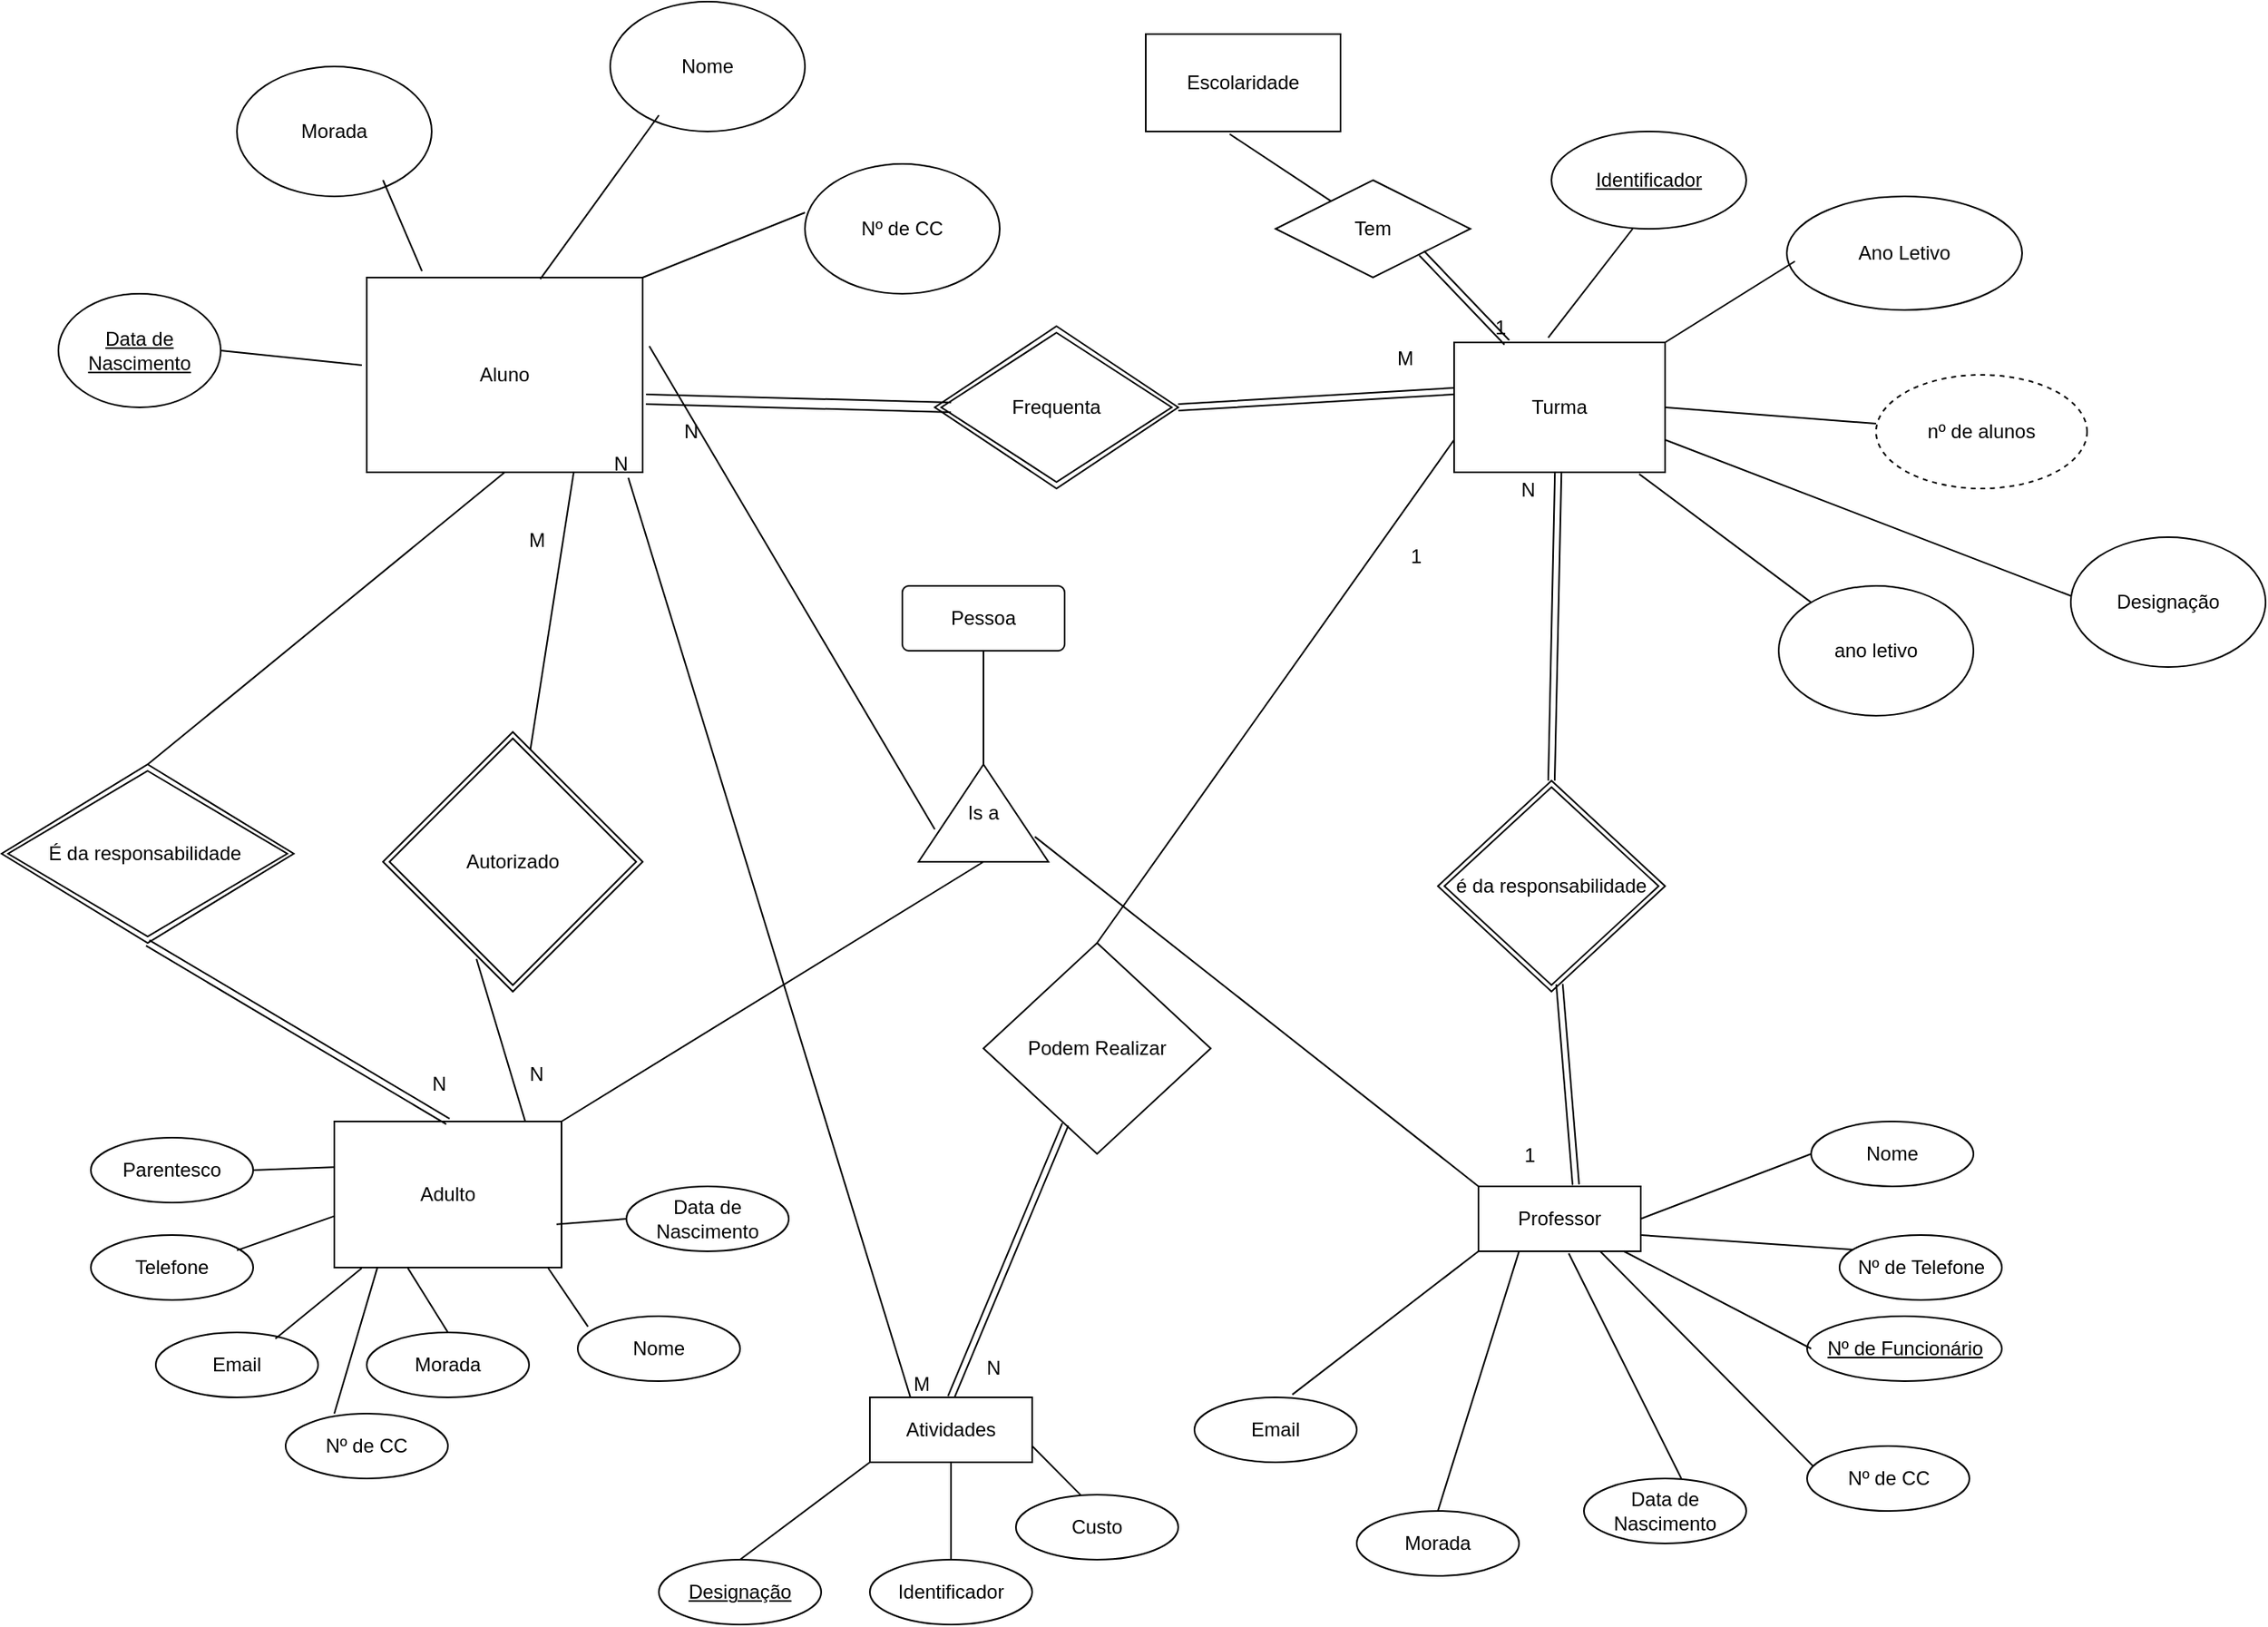 <mxfile version="14.5.0" type="github">
  <diagram id="R2lEEEUBdFMjLlhIrx00" name="Page-1">
    <mxGraphModel dx="2523" dy="896" grid="1" gridSize="10" guides="1" tooltips="1" connect="1" arrows="1" fold="1" page="1" pageScale="1" pageWidth="850" pageHeight="1100" math="0" shadow="0" extFonts="Permanent Marker^https://fonts.googleapis.com/css?family=Permanent+Marker">
      <root>
        <mxCell id="0" />
        <mxCell id="1" parent="0" />
        <mxCell id="GZmMJAmtcE-sTbj9nhgh-1" value="Aluno&lt;br&gt;" style="rounded=0;whiteSpace=wrap;html=1;" parent="1" vertex="1">
          <mxGeometry x="-450" y="190" width="170" height="120" as="geometry" />
        </mxCell>
        <mxCell id="GZmMJAmtcE-sTbj9nhgh-2" value="Nome" style="ellipse;whiteSpace=wrap;html=1;" parent="1" vertex="1">
          <mxGeometry x="-300" y="20" width="120" height="80" as="geometry" />
        </mxCell>
        <mxCell id="GZmMJAmtcE-sTbj9nhgh-3" value="Nº de CC" style="ellipse;whiteSpace=wrap;html=1;" parent="1" vertex="1">
          <mxGeometry x="-180" y="120" width="120" height="80" as="geometry" />
        </mxCell>
        <mxCell id="GZmMJAmtcE-sTbj9nhgh-4" value="Morada" style="ellipse;whiteSpace=wrap;html=1;" parent="1" vertex="1">
          <mxGeometry x="-530" y="60" width="120" height="80" as="geometry" />
        </mxCell>
        <mxCell id="GZmMJAmtcE-sTbj9nhgh-6" value="" style="endArrow=none;html=1;exitX=1;exitY=0;exitDx=0;exitDy=0;" parent="1" source="GZmMJAmtcE-sTbj9nhgh-1" edge="1">
          <mxGeometry width="50" height="50" relative="1" as="geometry">
            <mxPoint x="-230" y="200" as="sourcePoint" />
            <mxPoint x="-180" y="150" as="targetPoint" />
          </mxGeometry>
        </mxCell>
        <mxCell id="GZmMJAmtcE-sTbj9nhgh-7" value="" style="endArrow=none;html=1;exitX=0.629;exitY=0.008;exitDx=0;exitDy=0;exitPerimeter=0;" parent="1" source="GZmMJAmtcE-sTbj9nhgh-1" edge="1">
          <mxGeometry width="50" height="50" relative="1" as="geometry">
            <mxPoint x="-320" y="140" as="sourcePoint" />
            <mxPoint x="-270" y="90" as="targetPoint" />
          </mxGeometry>
        </mxCell>
        <mxCell id="GZmMJAmtcE-sTbj9nhgh-8" value="" style="endArrow=none;html=1;exitX=0.2;exitY=-0.033;exitDx=0;exitDy=0;exitPerimeter=0;" parent="1" source="GZmMJAmtcE-sTbj9nhgh-1" edge="1">
          <mxGeometry width="50" height="50" relative="1" as="geometry">
            <mxPoint x="-490" y="180" as="sourcePoint" />
            <mxPoint x="-440" y="130" as="targetPoint" />
          </mxGeometry>
        </mxCell>
        <mxCell id="GZmMJAmtcE-sTbj9nhgh-10" value="Turma" style="rounded=0;whiteSpace=wrap;html=1;" parent="1" vertex="1">
          <mxGeometry x="220" y="230" width="130" height="80" as="geometry" />
        </mxCell>
        <mxCell id="Nh_rJbEss-eiu9aIsADR-4" value="nº de alunos" style="ellipse;whiteSpace=wrap;html=1;align=center;dashed=1;" parent="1" vertex="1">
          <mxGeometry x="480" y="250" width="130" height="70" as="geometry" />
        </mxCell>
        <mxCell id="Nh_rJbEss-eiu9aIsADR-5" value="Identificador" style="ellipse;whiteSpace=wrap;html=1;align=center;fontStyle=4;" parent="1" vertex="1">
          <mxGeometry x="280" y="100" width="120" height="60" as="geometry" />
        </mxCell>
        <mxCell id="Nh_rJbEss-eiu9aIsADR-7" value="Data de Nascimento" style="ellipse;whiteSpace=wrap;html=1;align=center;fontStyle=4;" parent="1" vertex="1">
          <mxGeometry x="-640" y="200" width="100" height="70" as="geometry" />
        </mxCell>
        <mxCell id="Nh_rJbEss-eiu9aIsADR-9" value="Frequenta" style="shape=rhombus;double=1;perimeter=rhombusPerimeter;whiteSpace=wrap;html=1;align=center;" parent="1" vertex="1">
          <mxGeometry x="-100" y="220" width="150" height="100" as="geometry" />
        </mxCell>
        <mxCell id="Nh_rJbEss-eiu9aIsADR-10" value="Ano Letivo" style="ellipse;whiteSpace=wrap;html=1;align=center;" parent="1" vertex="1">
          <mxGeometry x="425" y="140" width="145" height="70" as="geometry" />
        </mxCell>
        <mxCell id="Nh_rJbEss-eiu9aIsADR-11" value="" style="endArrow=none;html=1;exitX=0.446;exitY=-0.037;exitDx=0;exitDy=0;exitPerimeter=0;" parent="1" source="GZmMJAmtcE-sTbj9nhgh-10" edge="1">
          <mxGeometry width="50" height="50" relative="1" as="geometry">
            <mxPoint x="280" y="210" as="sourcePoint" />
            <mxPoint x="330" y="160" as="targetPoint" />
          </mxGeometry>
        </mxCell>
        <mxCell id="Nh_rJbEss-eiu9aIsADR-12" value="" style="endArrow=none;html=1;exitX=1;exitY=0;exitDx=0;exitDy=0;" parent="1" source="GZmMJAmtcE-sTbj9nhgh-10" edge="1">
          <mxGeometry width="50" height="50" relative="1" as="geometry">
            <mxPoint x="380" y="230" as="sourcePoint" />
            <mxPoint x="430" y="180" as="targetPoint" />
          </mxGeometry>
        </mxCell>
        <mxCell id="Nh_rJbEss-eiu9aIsADR-13" value="ano letivo" style="ellipse;whiteSpace=wrap;html=1;" parent="1" vertex="1">
          <mxGeometry x="420" y="380" width="120" height="80" as="geometry" />
        </mxCell>
        <mxCell id="Nh_rJbEss-eiu9aIsADR-14" value="" style="endArrow=none;html=1;entryX=0.877;entryY=1.013;entryDx=0;entryDy=0;entryPerimeter=0;" parent="1" source="Nh_rJbEss-eiu9aIsADR-13" target="GZmMJAmtcE-sTbj9nhgh-10" edge="1">
          <mxGeometry width="50" height="50" relative="1" as="geometry">
            <mxPoint x="140" y="500" as="sourcePoint" />
            <mxPoint x="190" y="450" as="targetPoint" />
          </mxGeometry>
        </mxCell>
        <mxCell id="Nh_rJbEss-eiu9aIsADR-15" value="" style="endArrow=none;html=1;exitX=1;exitY=0.5;exitDx=0;exitDy=0;" parent="1" source="GZmMJAmtcE-sTbj9nhgh-10" edge="1">
          <mxGeometry width="50" height="50" relative="1" as="geometry">
            <mxPoint x="380" y="390" as="sourcePoint" />
            <mxPoint x="480" y="280" as="targetPoint" />
          </mxGeometry>
        </mxCell>
        <mxCell id="Nh_rJbEss-eiu9aIsADR-16" value="é da responsabilidade" style="shape=rhombus;double=1;perimeter=rhombusPerimeter;whiteSpace=wrap;html=1;align=center;" parent="1" vertex="1">
          <mxGeometry x="210" y="500" width="140" height="130" as="geometry" />
        </mxCell>
        <mxCell id="Nh_rJbEss-eiu9aIsADR-19" value="" style="shape=link;html=1;rounded=0;width=6;exitX=1.012;exitY=0.625;exitDx=0;exitDy=0;exitPerimeter=0;" parent="1" source="GZmMJAmtcE-sTbj9nhgh-1" edge="1">
          <mxGeometry relative="1" as="geometry">
            <mxPoint x="-250" y="270" as="sourcePoint" />
            <mxPoint x="-90" y="270" as="targetPoint" />
          </mxGeometry>
        </mxCell>
        <mxCell id="Nh_rJbEss-eiu9aIsADR-21" value="" style="shape=link;html=1;rounded=0;exitX=1;exitY=0.5;exitDx=0;exitDy=0;" parent="1" source="Nh_rJbEss-eiu9aIsADR-9" edge="1">
          <mxGeometry relative="1" as="geometry">
            <mxPoint x="60" y="260" as="sourcePoint" />
            <mxPoint x="220" y="260" as="targetPoint" />
          </mxGeometry>
        </mxCell>
        <mxCell id="Nh_rJbEss-eiu9aIsADR-23" value="" style="shape=link;html=1;rounded=0;entryX=0.5;entryY=0;entryDx=0;entryDy=0;" parent="1" source="GZmMJAmtcE-sTbj9nhgh-10" target="Nh_rJbEss-eiu9aIsADR-16" edge="1">
          <mxGeometry relative="1" as="geometry">
            <mxPoint x="80" y="470" as="sourcePoint" />
            <mxPoint x="240" y="470" as="targetPoint" />
          </mxGeometry>
        </mxCell>
        <mxCell id="Nh_rJbEss-eiu9aIsADR-24" value="N" style="resizable=0;html=1;align=right;verticalAlign=bottom;" parent="Nh_rJbEss-eiu9aIsADR-23" connectable="0" vertex="1">
          <mxGeometry x="1" relative="1" as="geometry">
            <mxPoint x="-10" y="-169.96" as="offset" />
          </mxGeometry>
        </mxCell>
        <mxCell id="Nh_rJbEss-eiu9aIsADR-25" value="Professor" style="whiteSpace=wrap;html=1;align=center;" parent="1" vertex="1">
          <mxGeometry x="235" y="750" width="100" height="40" as="geometry" />
        </mxCell>
        <mxCell id="Nh_rJbEss-eiu9aIsADR-26" value="" style="shape=link;html=1;rounded=0;entryX=0.6;entryY=-0.025;entryDx=0;entryDy=0;entryPerimeter=0;" parent="1" source="Nh_rJbEss-eiu9aIsADR-16" target="Nh_rJbEss-eiu9aIsADR-25" edge="1">
          <mxGeometry relative="1" as="geometry">
            <mxPoint x="130" y="750" as="sourcePoint" />
            <mxPoint x="290" y="750" as="targetPoint" />
          </mxGeometry>
        </mxCell>
        <mxCell id="Nh_rJbEss-eiu9aIsADR-27" value="1" style="resizable=0;html=1;align=right;verticalAlign=bottom;" parent="Nh_rJbEss-eiu9aIsADR-26" connectable="0" vertex="1">
          <mxGeometry x="1" relative="1" as="geometry">
            <mxPoint x="-25" y="-9.18" as="offset" />
          </mxGeometry>
        </mxCell>
        <mxCell id="Nh_rJbEss-eiu9aIsADR-31" value="Nº de Funcionário" style="ellipse;whiteSpace=wrap;html=1;align=center;fontStyle=4;" parent="1" vertex="1">
          <mxGeometry x="437.5" y="830" width="120" height="40" as="geometry" />
        </mxCell>
        <mxCell id="Nh_rJbEss-eiu9aIsADR-33" value="" style="endArrow=none;html=1;rounded=0;entryX=0;entryY=0.5;entryDx=0;entryDy=0;exitX=0.894;exitY=0.997;exitDx=0;exitDy=0;exitPerimeter=0;" parent="1" source="Nh_rJbEss-eiu9aIsADR-25" edge="1">
          <mxGeometry relative="1" as="geometry">
            <mxPoint x="220" y="620" as="sourcePoint" />
            <mxPoint x="440" y="850" as="targetPoint" />
          </mxGeometry>
        </mxCell>
        <mxCell id="Nh_rJbEss-eiu9aIsADR-36" value="" style="endArrow=none;html=1;rounded=0;exitX=0.556;exitY=1.031;exitDx=0;exitDy=0;exitPerimeter=0;entryX=0.5;entryY=0;entryDx=0;entryDy=0;" parent="1" source="Nh_rJbEss-eiu9aIsADR-25" edge="1">
          <mxGeometry relative="1" as="geometry">
            <mxPoint x="220" y="890" as="sourcePoint" />
            <mxPoint x="360" y="930" as="targetPoint" />
          </mxGeometry>
        </mxCell>
        <mxCell id="Nh_rJbEss-eiu9aIsADR-37" value="" style="endArrow=none;html=1;rounded=0;exitX=0.75;exitY=1;exitDx=0;exitDy=0;entryX=0;entryY=0;entryDx=0;entryDy=0;" parent="1" source="Nh_rJbEss-eiu9aIsADR-25" edge="1">
          <mxGeometry relative="1" as="geometry">
            <mxPoint x="300.6" y="801.24" as="sourcePoint" />
            <mxPoint x="444.645" y="925.858" as="targetPoint" />
          </mxGeometry>
        </mxCell>
        <mxCell id="Nh_rJbEss-eiu9aIsADR-38" value="" style="endArrow=none;html=1;rounded=0;exitX=1;exitY=0.5;exitDx=0;exitDy=0;entryX=0;entryY=0.5;entryDx=0;entryDy=0;" parent="1" source="Nh_rJbEss-eiu9aIsADR-25" edge="1">
          <mxGeometry relative="1" as="geometry">
            <mxPoint x="310.6" y="811.24" as="sourcePoint" />
            <mxPoint x="440" y="730" as="targetPoint" />
          </mxGeometry>
        </mxCell>
        <mxCell id="Nh_rJbEss-eiu9aIsADR-39" value="" style="endArrow=none;html=1;rounded=0;entryX=0.25;entryY=1;entryDx=0;entryDy=0;" parent="1" target="Nh_rJbEss-eiu9aIsADR-25" edge="1">
          <mxGeometry relative="1" as="geometry">
            <mxPoint x="210" y="950" as="sourcePoint" />
            <mxPoint x="310" y="680" as="targetPoint" />
          </mxGeometry>
        </mxCell>
        <mxCell id="Nh_rJbEss-eiu9aIsADR-40" value="Morada" style="ellipse;whiteSpace=wrap;html=1;align=center;" parent="1" vertex="1">
          <mxGeometry x="160" y="950" width="100" height="40" as="geometry" />
        </mxCell>
        <mxCell id="Nh_rJbEss-eiu9aIsADR-41" value="Email" style="ellipse;whiteSpace=wrap;html=1;align=center;" parent="1" vertex="1">
          <mxGeometry x="60" y="880" width="100" height="40" as="geometry" />
        </mxCell>
        <mxCell id="Nh_rJbEss-eiu9aIsADR-42" value="" style="endArrow=none;html=1;rounded=0;entryX=0;entryY=1;entryDx=0;entryDy=0;exitX=0.603;exitY=-0.042;exitDx=0;exitDy=0;exitPerimeter=0;" parent="1" source="Nh_rJbEss-eiu9aIsADR-41" target="Nh_rJbEss-eiu9aIsADR-25" edge="1">
          <mxGeometry relative="1" as="geometry">
            <mxPoint x="150" y="850" as="sourcePoint" />
            <mxPoint x="310" y="850" as="targetPoint" />
          </mxGeometry>
        </mxCell>
        <mxCell id="Nh_rJbEss-eiu9aIsADR-43" value="" style="endArrow=none;html=1;rounded=0;exitX=1;exitY=0.5;exitDx=0;exitDy=0;entryX=-0.018;entryY=0.45;entryDx=0;entryDy=0;entryPerimeter=0;" parent="1" source="Nh_rJbEss-eiu9aIsADR-7" target="GZmMJAmtcE-sTbj9nhgh-1" edge="1">
          <mxGeometry relative="1" as="geometry">
            <mxPoint x="-300" y="470" as="sourcePoint" />
            <mxPoint x="-140" y="470" as="targetPoint" />
          </mxGeometry>
        </mxCell>
        <mxCell id="Nh_rJbEss-eiu9aIsADR-45" value="Nome" style="ellipse;whiteSpace=wrap;html=1;align=center;" parent="1" vertex="1">
          <mxGeometry x="440" y="710" width="100" height="40" as="geometry" />
        </mxCell>
        <mxCell id="Nh_rJbEss-eiu9aIsADR-46" value="Nº de CC" style="ellipse;whiteSpace=wrap;html=1;align=center;" parent="1" vertex="1">
          <mxGeometry x="437.5" y="910" width="100" height="40" as="geometry" />
        </mxCell>
        <mxCell id="Nh_rJbEss-eiu9aIsADR-47" value="Data de Nascimento" style="ellipse;whiteSpace=wrap;html=1;align=center;" parent="1" vertex="1">
          <mxGeometry x="300" y="930" width="100" height="40" as="geometry" />
        </mxCell>
        <mxCell id="Nh_rJbEss-eiu9aIsADR-48" value="Nº de Telefone" style="ellipse;whiteSpace=wrap;html=1;align=center;" parent="1" vertex="1">
          <mxGeometry x="457.5" y="780" width="100" height="40" as="geometry" />
        </mxCell>
        <mxCell id="Nh_rJbEss-eiu9aIsADR-49" value="" style="endArrow=none;html=1;rounded=0;exitX=1;exitY=0.75;exitDx=0;exitDy=0;entryX=0.085;entryY=0.225;entryDx=0;entryDy=0;entryPerimeter=0;" parent="1" source="Nh_rJbEss-eiu9aIsADR-25" target="Nh_rJbEss-eiu9aIsADR-48" edge="1">
          <mxGeometry relative="1" as="geometry">
            <mxPoint x="360" y="720" as="sourcePoint" />
            <mxPoint x="520" y="720" as="targetPoint" />
          </mxGeometry>
        </mxCell>
        <mxCell id="Nh_rJbEss-eiu9aIsADR-50" value="" style="endArrow=none;html=1;rounded=0;entryX=0;entryY=0.75;entryDx=0;entryDy=0;exitX=0.5;exitY=0;exitDx=0;exitDy=0;" parent="1" source="Nh_rJbEss-eiu9aIsADR-51" target="GZmMJAmtcE-sTbj9nhgh-10" edge="1">
          <mxGeometry relative="1" as="geometry">
            <mxPoint x="10" y="560" as="sourcePoint" />
            <mxPoint x="310" y="540" as="targetPoint" />
          </mxGeometry>
        </mxCell>
        <mxCell id="Nh_rJbEss-eiu9aIsADR-51" value="Podem Realizar" style="shape=rhombus;perimeter=rhombusPerimeter;whiteSpace=wrap;html=1;align=center;" parent="1" vertex="1">
          <mxGeometry x="-70" y="600" width="140" height="130" as="geometry" />
        </mxCell>
        <mxCell id="Nh_rJbEss-eiu9aIsADR-52" value="" style="shape=link;html=1;rounded=0;exitX=0.5;exitY=0;exitDx=0;exitDy=0;" parent="1" source="Nh_rJbEss-eiu9aIsADR-55" target="Nh_rJbEss-eiu9aIsADR-51" edge="1">
          <mxGeometry relative="1" as="geometry">
            <mxPoint y="840" as="sourcePoint" />
            <mxPoint x="20" y="700" as="targetPoint" />
          </mxGeometry>
        </mxCell>
        <mxCell id="Nh_rJbEss-eiu9aIsADR-53" value="N" style="resizable=0;html=1;align=left;verticalAlign=bottom;" parent="Nh_rJbEss-eiu9aIsADR-52" connectable="0" vertex="1">
          <mxGeometry x="-1" relative="1" as="geometry">
            <mxPoint x="20" y="-10" as="offset" />
          </mxGeometry>
        </mxCell>
        <mxCell id="Nh_rJbEss-eiu9aIsADR-54" value="1" style="resizable=0;html=1;align=right;verticalAlign=bottom;" parent="Nh_rJbEss-eiu9aIsADR-52" connectable="0" vertex="1">
          <mxGeometry x="1" relative="1" as="geometry">
            <mxPoint x="219.89" y="-341.11" as="offset" />
          </mxGeometry>
        </mxCell>
        <mxCell id="Nh_rJbEss-eiu9aIsADR-55" value="Atividades" style="whiteSpace=wrap;html=1;align=center;" parent="1" vertex="1">
          <mxGeometry x="-140" y="880" width="100" height="40" as="geometry" />
        </mxCell>
        <mxCell id="Nh_rJbEss-eiu9aIsADR-56" value="Designação" style="ellipse;whiteSpace=wrap;html=1;align=center;fontStyle=4;" parent="1" vertex="1">
          <mxGeometry x="-270" y="980" width="100" height="40" as="geometry" />
        </mxCell>
        <mxCell id="Nh_rJbEss-eiu9aIsADR-57" value="" style="endArrow=none;html=1;rounded=0;entryX=0;entryY=1;entryDx=0;entryDy=0;" parent="1" target="Nh_rJbEss-eiu9aIsADR-55" edge="1">
          <mxGeometry relative="1" as="geometry">
            <mxPoint x="-220" y="980" as="sourcePoint" />
            <mxPoint x="-60" y="980" as="targetPoint" />
          </mxGeometry>
        </mxCell>
        <mxCell id="Nh_rJbEss-eiu9aIsADR-58" value="Identificador" style="ellipse;whiteSpace=wrap;html=1;align=center;" parent="1" vertex="1">
          <mxGeometry x="-140" y="980" width="100" height="40" as="geometry" />
        </mxCell>
        <mxCell id="Nh_rJbEss-eiu9aIsADR-59" value="" style="endArrow=none;html=1;rounded=0;exitX=0.5;exitY=0;exitDx=0;exitDy=0;entryX=0.5;entryY=1;entryDx=0;entryDy=0;" parent="1" source="Nh_rJbEss-eiu9aIsADR-58" target="Nh_rJbEss-eiu9aIsADR-55" edge="1">
          <mxGeometry relative="1" as="geometry">
            <mxPoint x="20" y="940" as="sourcePoint" />
            <mxPoint x="180" y="940" as="targetPoint" />
          </mxGeometry>
        </mxCell>
        <mxCell id="Nh_rJbEss-eiu9aIsADR-61" value="Custo" style="ellipse;whiteSpace=wrap;html=1;align=center;" parent="1" vertex="1">
          <mxGeometry x="-50" y="940" width="100" height="40" as="geometry" />
        </mxCell>
        <mxCell id="Nh_rJbEss-eiu9aIsADR-62" value="" style="endArrow=none;html=1;rounded=0;entryX=1;entryY=0.75;entryDx=0;entryDy=0;exitX=0.399;exitY=0.005;exitDx=0;exitDy=0;exitPerimeter=0;" parent="1" source="Nh_rJbEss-eiu9aIsADR-61" target="Nh_rJbEss-eiu9aIsADR-55" edge="1">
          <mxGeometry relative="1" as="geometry">
            <mxPoint x="20" y="940" as="sourcePoint" />
            <mxPoint x="180" y="940" as="targetPoint" />
          </mxGeometry>
        </mxCell>
        <mxCell id="Nh_rJbEss-eiu9aIsADR-66" value="É da responsabilidade&amp;nbsp;" style="shape=rhombus;double=1;perimeter=rhombusPerimeter;whiteSpace=wrap;html=1;align=center;" parent="1" vertex="1">
          <mxGeometry x="-675" y="490" width="180" height="110" as="geometry" />
        </mxCell>
        <mxCell id="Nh_rJbEss-eiu9aIsADR-67" value="Adulto" style="whiteSpace=wrap;html=1;align=center;" parent="1" vertex="1">
          <mxGeometry x="-470" y="710" width="140" height="90" as="geometry" />
        </mxCell>
        <mxCell id="Nh_rJbEss-eiu9aIsADR-69" value="" style="shape=link;html=1;rounded=0;entryX=0.5;entryY=0;entryDx=0;entryDy=0;exitX=0.5;exitY=1;exitDx=0;exitDy=0;" parent="1" target="Nh_rJbEss-eiu9aIsADR-67" edge="1" source="Nh_rJbEss-eiu9aIsADR-66">
          <mxGeometry relative="1" as="geometry">
            <mxPoint x="-370" y="600" as="sourcePoint" />
            <mxPoint x="-400" y="704.95" as="targetPoint" />
          </mxGeometry>
        </mxCell>
        <mxCell id="Nh_rJbEss-eiu9aIsADR-70" value="N" style="resizable=0;html=1;align=right;verticalAlign=bottom;" parent="Nh_rJbEss-eiu9aIsADR-69" connectable="0" vertex="1">
          <mxGeometry x="1" relative="1" as="geometry">
            <mxPoint x="-0.12" y="-14.58" as="offset" />
          </mxGeometry>
        </mxCell>
        <mxCell id="Nh_rJbEss-eiu9aIsADR-71" value="Parentesco" style="ellipse;whiteSpace=wrap;html=1;align=center;" parent="1" vertex="1">
          <mxGeometry x="-620" y="720" width="100" height="40" as="geometry" />
        </mxCell>
        <mxCell id="Nh_rJbEss-eiu9aIsADR-72" value="Telefone" style="ellipse;whiteSpace=wrap;html=1;align=center;" parent="1" vertex="1">
          <mxGeometry x="-620" y="780" width="100" height="40" as="geometry" />
        </mxCell>
        <mxCell id="Nh_rJbEss-eiu9aIsADR-73" value="Email" style="ellipse;whiteSpace=wrap;html=1;align=center;" parent="1" vertex="1">
          <mxGeometry x="-580" y="840" width="100" height="40" as="geometry" />
        </mxCell>
        <mxCell id="Nh_rJbEss-eiu9aIsADR-74" value="Morada" style="ellipse;whiteSpace=wrap;html=1;align=center;" parent="1" vertex="1">
          <mxGeometry x="-450" y="840" width="100" height="40" as="geometry" />
        </mxCell>
        <mxCell id="Nh_rJbEss-eiu9aIsADR-75" value="Data de Nascimento" style="ellipse;whiteSpace=wrap;html=1;align=center;" parent="1" vertex="1">
          <mxGeometry x="-290" y="750" width="100" height="40" as="geometry" />
        </mxCell>
        <mxCell id="Nh_rJbEss-eiu9aIsADR-76" value="Nome" style="ellipse;whiteSpace=wrap;html=1;align=center;" parent="1" vertex="1">
          <mxGeometry x="-320" y="830" width="100" height="40" as="geometry" />
        </mxCell>
        <mxCell id="Nh_rJbEss-eiu9aIsADR-77" value="Nº de CC" style="ellipse;whiteSpace=wrap;html=1;align=center;" parent="1" vertex="1">
          <mxGeometry x="-500" y="890" width="100" height="40" as="geometry" />
        </mxCell>
        <mxCell id="Nh_rJbEss-eiu9aIsADR-78" value="" style="endArrow=none;html=1;rounded=0;exitX=1;exitY=0.5;exitDx=0;exitDy=0;entryX=0.002;entryY=0.313;entryDx=0;entryDy=0;entryPerimeter=0;" parent="1" source="Nh_rJbEss-eiu9aIsADR-71" target="Nh_rJbEss-eiu9aIsADR-67" edge="1">
          <mxGeometry relative="1" as="geometry">
            <mxPoint x="-420" y="790" as="sourcePoint" />
            <mxPoint x="-260" y="790" as="targetPoint" />
          </mxGeometry>
        </mxCell>
        <mxCell id="Nh_rJbEss-eiu9aIsADR-80" value="" style="endArrow=none;html=1;rounded=0;entryX=-0.002;entryY=0.649;entryDx=0;entryDy=0;entryPerimeter=0;" parent="1" target="Nh_rJbEss-eiu9aIsADR-67" edge="1">
          <mxGeometry relative="1" as="geometry">
            <mxPoint x="-530" y="789.43" as="sourcePoint" />
            <mxPoint x="-370" y="789.43" as="targetPoint" />
          </mxGeometry>
        </mxCell>
        <mxCell id="Nh_rJbEss-eiu9aIsADR-81" value="" style="endArrow=none;html=1;rounded=0;exitX=0.737;exitY=0.096;exitDx=0;exitDy=0;exitPerimeter=0;entryX=0.12;entryY=1.005;entryDx=0;entryDy=0;entryPerimeter=0;" parent="1" source="Nh_rJbEss-eiu9aIsADR-73" target="Nh_rJbEss-eiu9aIsADR-67" edge="1">
          <mxGeometry relative="1" as="geometry">
            <mxPoint x="-420" y="790" as="sourcePoint" />
            <mxPoint x="-260" y="790" as="targetPoint" />
          </mxGeometry>
        </mxCell>
        <mxCell id="Nh_rJbEss-eiu9aIsADR-83" value="" style="endArrow=none;html=1;rounded=0;exitX=0.5;exitY=0;exitDx=0;exitDy=0;entryX=0.324;entryY=1.005;entryDx=0;entryDy=0;entryPerimeter=0;" parent="1" source="Nh_rJbEss-eiu9aIsADR-74" target="Nh_rJbEss-eiu9aIsADR-67" edge="1">
          <mxGeometry relative="1" as="geometry">
            <mxPoint x="-496.3" y="853.84" as="sourcePoint" />
            <mxPoint x="-443.2" y="810.45" as="targetPoint" />
          </mxGeometry>
        </mxCell>
        <mxCell id="Nh_rJbEss-eiu9aIsADR-84" value="" style="endArrow=none;html=1;rounded=0;exitX=0.3;exitY=0;exitDx=0;exitDy=0;exitPerimeter=0;entryX=0.19;entryY=0.998;entryDx=0;entryDy=0;entryPerimeter=0;" parent="1" source="Nh_rJbEss-eiu9aIsADR-77" target="Nh_rJbEss-eiu9aIsADR-67" edge="1">
          <mxGeometry relative="1" as="geometry">
            <mxPoint x="-486.3" y="863.84" as="sourcePoint" />
            <mxPoint x="-433.2" y="820.45" as="targetPoint" />
          </mxGeometry>
        </mxCell>
        <mxCell id="Nh_rJbEss-eiu9aIsADR-85" value="" style="endArrow=none;html=1;rounded=0;exitX=0.063;exitY=0.161;exitDx=0;exitDy=0;exitPerimeter=0;entryX=0.12;entryY=1.005;entryDx=0;entryDy=0;entryPerimeter=0;" parent="1" source="Nh_rJbEss-eiu9aIsADR-76" edge="1">
          <mxGeometry relative="1" as="geometry">
            <mxPoint x="-391.55" y="843.39" as="sourcePoint" />
            <mxPoint x="-338.45" y="800" as="targetPoint" />
          </mxGeometry>
        </mxCell>
        <mxCell id="Nh_rJbEss-eiu9aIsADR-86" value="" style="endArrow=none;html=1;rounded=0;exitX=0.737;exitY=0.096;exitDx=0;exitDy=0;exitPerimeter=0;entryX=0;entryY=0.5;entryDx=0;entryDy=0;" parent="1" target="Nh_rJbEss-eiu9aIsADR-75" edge="1">
          <mxGeometry relative="1" as="geometry">
            <mxPoint x="-333.1" y="773.39" as="sourcePoint" />
            <mxPoint x="-280.0" y="730" as="targetPoint" />
          </mxGeometry>
        </mxCell>
        <mxCell id="Nh_rJbEss-eiu9aIsADR-87" value="N" style="text;html=1;strokeColor=none;fillColor=none;align=center;verticalAlign=middle;whiteSpace=wrap;rounded=0;" parent="1" vertex="1">
          <mxGeometry x="-270" y="275" width="40" height="20" as="geometry" />
        </mxCell>
        <mxCell id="Nh_rJbEss-eiu9aIsADR-88" value="" style="endArrow=none;html=1;rounded=0;entryX=1;entryY=0.75;entryDx=0;entryDy=0;" parent="1" target="GZmMJAmtcE-sTbj9nhgh-10" edge="1">
          <mxGeometry relative="1" as="geometry">
            <mxPoint x="610" y="390" as="sourcePoint" />
            <mxPoint x="360" y="340" as="targetPoint" />
          </mxGeometry>
        </mxCell>
        <mxCell id="Nh_rJbEss-eiu9aIsADR-89" value="Designação" style="ellipse;whiteSpace=wrap;html=1;" parent="1" vertex="1">
          <mxGeometry x="600" y="350" width="120" height="80" as="geometry" />
        </mxCell>
        <mxCell id="YY2Gfu6Xn765ALYcr6xx-1" value="Escolaridade" style="rounded=0;whiteSpace=wrap;html=1;" vertex="1" parent="1">
          <mxGeometry x="30" y="40" width="120" height="60" as="geometry" />
        </mxCell>
        <mxCell id="YY2Gfu6Xn765ALYcr6xx-2" value="M" style="text;html=1;strokeColor=none;fillColor=none;align=center;verticalAlign=middle;whiteSpace=wrap;rounded=0;" vertex="1" parent="1">
          <mxGeometry x="170" y="230" width="40" height="20" as="geometry" />
        </mxCell>
        <mxCell id="YY2Gfu6Xn765ALYcr6xx-8" value="" style="endArrow=none;html=1;rounded=0;exitX=0.5;exitY=0;exitDx=0;exitDy=0;entryX=0.5;entryY=1;entryDx=0;entryDy=0;" edge="1" parent="1" source="Nh_rJbEss-eiu9aIsADR-66" target="GZmMJAmtcE-sTbj9nhgh-1">
          <mxGeometry relative="1" as="geometry">
            <mxPoint x="-30" y="560" as="sourcePoint" />
            <mxPoint x="130" y="560" as="targetPoint" />
          </mxGeometry>
        </mxCell>
        <mxCell id="YY2Gfu6Xn765ALYcr6xx-9" value="Autorizado" style="shape=rhombus;double=1;perimeter=rhombusPerimeter;whiteSpace=wrap;html=1;align=center;" vertex="1" parent="1">
          <mxGeometry x="-440" y="470" width="160" height="160" as="geometry" />
        </mxCell>
        <mxCell id="YY2Gfu6Xn765ALYcr6xx-13" value="" style="endArrow=none;html=1;rounded=0;entryX=0.84;entryY=-0.001;entryDx=0;entryDy=0;entryPerimeter=0;exitX=0.36;exitY=0.874;exitDx=0;exitDy=0;exitPerimeter=0;" edge="1" parent="1" source="YY2Gfu6Xn765ALYcr6xx-9" target="Nh_rJbEss-eiu9aIsADR-67">
          <mxGeometry relative="1" as="geometry">
            <mxPoint x="-30" y="560" as="sourcePoint" />
            <mxPoint x="130" y="560" as="targetPoint" />
          </mxGeometry>
        </mxCell>
        <mxCell id="YY2Gfu6Xn765ALYcr6xx-14" value="N" style="resizable=0;html=1;align=right;verticalAlign=bottom;" connectable="0" vertex="1" parent="YY2Gfu6Xn765ALYcr6xx-13">
          <mxGeometry x="1" relative="1" as="geometry">
            <mxPoint x="12.33" y="-20.14" as="offset" />
          </mxGeometry>
        </mxCell>
        <mxCell id="YY2Gfu6Xn765ALYcr6xx-15" value="" style="endArrow=none;html=1;rounded=0;entryX=0.75;entryY=1;entryDx=0;entryDy=0;" edge="1" parent="1" source="YY2Gfu6Xn765ALYcr6xx-9" target="GZmMJAmtcE-sTbj9nhgh-1">
          <mxGeometry relative="1" as="geometry">
            <mxPoint x="-30" y="560" as="sourcePoint" />
            <mxPoint x="130" y="560" as="targetPoint" />
          </mxGeometry>
        </mxCell>
        <mxCell id="YY2Gfu6Xn765ALYcr6xx-16" value="M" style="resizable=0;html=1;align=right;verticalAlign=bottom;" connectable="0" vertex="1" parent="YY2Gfu6Xn765ALYcr6xx-15">
          <mxGeometry x="1" relative="1" as="geometry">
            <mxPoint x="-17.43" y="50.33" as="offset" />
          </mxGeometry>
        </mxCell>
        <mxCell id="YY2Gfu6Xn765ALYcr6xx-20" value="" style="endArrow=none;html=1;rounded=0;entryX=0.948;entryY=1.028;entryDx=0;entryDy=0;entryPerimeter=0;exitX=0.25;exitY=0;exitDx=0;exitDy=0;" edge="1" parent="1" source="Nh_rJbEss-eiu9aIsADR-55" target="GZmMJAmtcE-sTbj9nhgh-1">
          <mxGeometry relative="1" as="geometry">
            <mxPoint x="-30" y="560" as="sourcePoint" />
            <mxPoint x="130" y="560" as="targetPoint" />
          </mxGeometry>
        </mxCell>
        <mxCell id="YY2Gfu6Xn765ALYcr6xx-21" value="M" style="resizable=0;html=1;align=left;verticalAlign=bottom;" connectable="0" vertex="1" parent="YY2Gfu6Xn765ALYcr6xx-20">
          <mxGeometry x="-1" relative="1" as="geometry" />
        </mxCell>
        <mxCell id="YY2Gfu6Xn765ALYcr6xx-22" value="N" style="resizable=0;html=1;align=right;verticalAlign=bottom;" connectable="0" vertex="1" parent="YY2Gfu6Xn765ALYcr6xx-20">
          <mxGeometry x="1" relative="1" as="geometry" />
        </mxCell>
        <mxCell id="YY2Gfu6Xn765ALYcr6xx-23" value="Tem" style="shape=rhombus;perimeter=rhombusPerimeter;whiteSpace=wrap;html=1;align=center;" vertex="1" parent="1">
          <mxGeometry x="110" y="130" width="120" height="60" as="geometry" />
        </mxCell>
        <mxCell id="YY2Gfu6Xn765ALYcr6xx-25" value="" style="endArrow=none;html=1;rounded=0;exitX=0.431;exitY=1.027;exitDx=0;exitDy=0;exitPerimeter=0;" edge="1" parent="1" source="YY2Gfu6Xn765ALYcr6xx-1" target="YY2Gfu6Xn765ALYcr6xx-23">
          <mxGeometry relative="1" as="geometry">
            <mxPoint x="-30" y="210" as="sourcePoint" />
            <mxPoint x="130" y="210" as="targetPoint" />
          </mxGeometry>
        </mxCell>
        <mxCell id="YY2Gfu6Xn765ALYcr6xx-26" value="" style="shape=link;html=1;rounded=0;entryX=0.25;entryY=0;entryDx=0;entryDy=0;exitX=1;exitY=1;exitDx=0;exitDy=0;" edge="1" parent="1" source="YY2Gfu6Xn765ALYcr6xx-23" target="GZmMJAmtcE-sTbj9nhgh-10">
          <mxGeometry relative="1" as="geometry">
            <mxPoint x="-30" y="210" as="sourcePoint" />
            <mxPoint x="130" y="210" as="targetPoint" />
          </mxGeometry>
        </mxCell>
        <mxCell id="YY2Gfu6Xn765ALYcr6xx-27" value="1" style="resizable=0;html=1;align=right;verticalAlign=bottom;" connectable="0" vertex="1" parent="YY2Gfu6Xn765ALYcr6xx-26">
          <mxGeometry x="1" relative="1" as="geometry" />
        </mxCell>
        <mxCell id="YY2Gfu6Xn765ALYcr6xx-28" value="Pessoa" style="rounded=1;arcSize=10;whiteSpace=wrap;html=1;align=center;" vertex="1" parent="1">
          <mxGeometry x="-120" y="380" width="100" height="40" as="geometry" />
        </mxCell>
        <mxCell id="YY2Gfu6Xn765ALYcr6xx-30" value="Is a" style="triangle;whiteSpace=wrap;html=1;direction=north;" vertex="1" parent="1">
          <mxGeometry x="-110" y="490" width="80" height="60" as="geometry" />
        </mxCell>
        <mxCell id="YY2Gfu6Xn765ALYcr6xx-31" value="" style="endArrow=none;html=1;entryX=0.5;entryY=1;entryDx=0;entryDy=0;exitX=1;exitY=0.5;exitDx=0;exitDy=0;" edge="1" parent="1" source="YY2Gfu6Xn765ALYcr6xx-30" target="YY2Gfu6Xn765ALYcr6xx-28">
          <mxGeometry width="50" height="50" relative="1" as="geometry">
            <mxPoint x="20" y="590" as="sourcePoint" />
            <mxPoint x="70" y="540" as="targetPoint" />
          </mxGeometry>
        </mxCell>
        <mxCell id="YY2Gfu6Xn765ALYcr6xx-32" value="" style="endArrow=none;html=1;entryX=0;entryY=0.5;entryDx=0;entryDy=0;exitX=1;exitY=0;exitDx=0;exitDy=0;" edge="1" parent="1" source="Nh_rJbEss-eiu9aIsADR-67" target="YY2Gfu6Xn765ALYcr6xx-30">
          <mxGeometry width="50" height="50" relative="1" as="geometry">
            <mxPoint x="20" y="590" as="sourcePoint" />
            <mxPoint x="70" y="540" as="targetPoint" />
          </mxGeometry>
        </mxCell>
        <mxCell id="YY2Gfu6Xn765ALYcr6xx-33" value="" style="endArrow=none;html=1;entryX=0.257;entryY=0.896;entryDx=0;entryDy=0;entryPerimeter=0;exitX=0;exitY=0;exitDx=0;exitDy=0;" edge="1" parent="1" source="Nh_rJbEss-eiu9aIsADR-25" target="YY2Gfu6Xn765ALYcr6xx-30">
          <mxGeometry width="50" height="50" relative="1" as="geometry">
            <mxPoint x="20" y="590" as="sourcePoint" />
            <mxPoint x="70" y="540" as="targetPoint" />
          </mxGeometry>
        </mxCell>
        <mxCell id="YY2Gfu6Xn765ALYcr6xx-34" value="" style="endArrow=none;html=1;rounded=0;exitX=0.333;exitY=0.125;exitDx=0;exitDy=0;exitPerimeter=0;entryX=1.024;entryY=0.352;entryDx=0;entryDy=0;entryPerimeter=0;" edge="1" parent="1" source="YY2Gfu6Xn765ALYcr6xx-30" target="GZmMJAmtcE-sTbj9nhgh-1">
          <mxGeometry relative="1" as="geometry">
            <mxPoint x="-30" y="560" as="sourcePoint" />
            <mxPoint x="130" y="560" as="targetPoint" />
          </mxGeometry>
        </mxCell>
      </root>
    </mxGraphModel>
  </diagram>
</mxfile>
